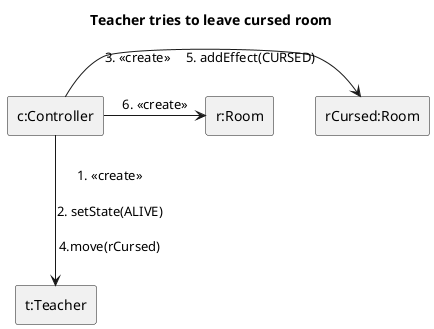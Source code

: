 @startuml student_leave_curse
title Teacher tries to leave cursed room
skinparam linestyle ortho
rectangle "c:Controller" as c
rectangle "rCursed:Room" as r1
rectangle "r:Room" as r2
rectangle "t:Teacher" as s
c --> s: 1. <<create>>\n\n2. setState(ALIVE)\n\n4.move(rCursed)
c -> r1: 3. <<create>>\t5. addEffect(CURSED)
c -> r2: 6. <<create>>

@enduml